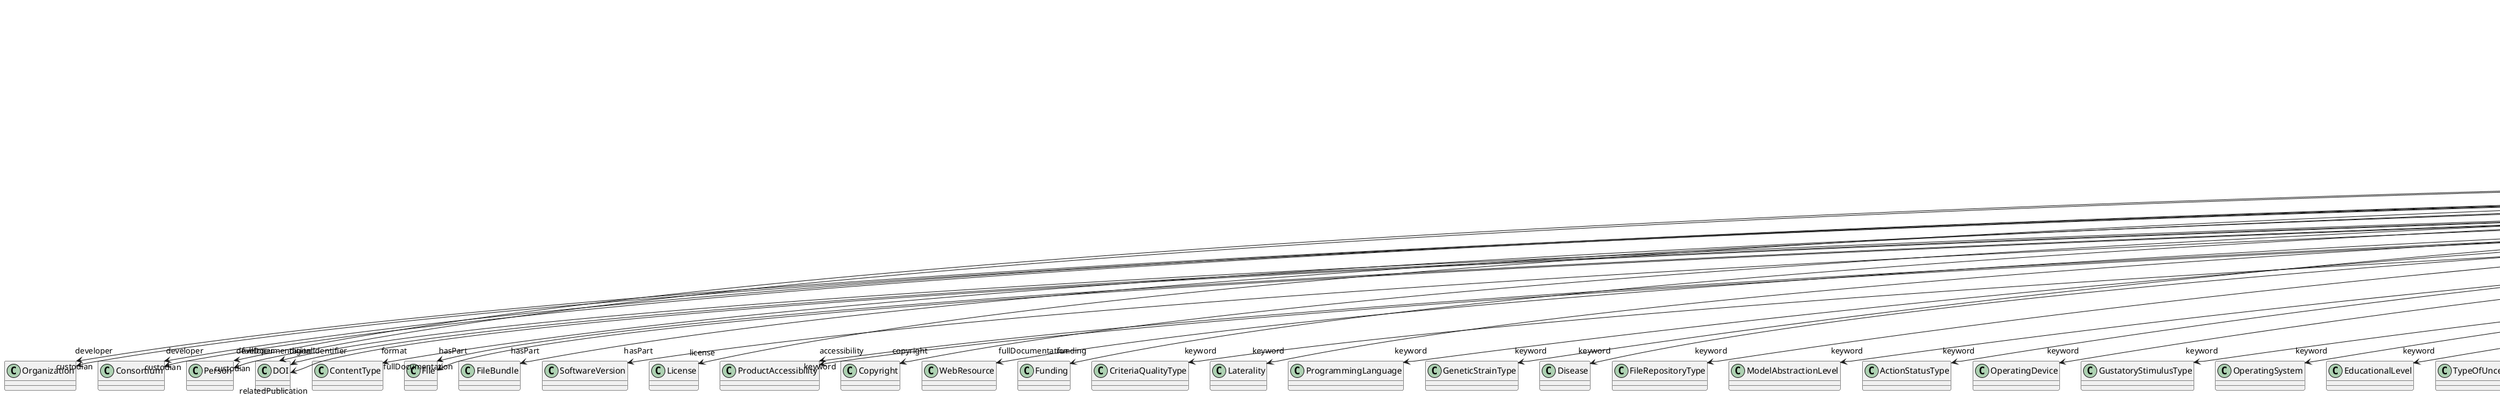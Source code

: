 @startuml
class WorkflowRecipeVersion {
+developer
+digitalIdentifier
+format
+hasPart
+isAlternativeVersionOf
+isNewVersionOf
+license
+accessibility
+copyright
+custodian
+description
+fullDocumentation
+fullName
+funding
+homepage
+howToCite
+keyword
+otherContribution
+relatedPublication
+releaseDate
+repository
+shortName
+supportChannel
+versionIdentifier
+versionInnovation

}
WorkflowRecipeVersion -d-> "developer" Organization
WorkflowRecipeVersion -d-> "developer" Consortium
WorkflowRecipeVersion -d-> "developer" Person
WorkflowRecipeVersion -d-> "digitalIdentifier" DOI
WorkflowRecipeVersion -d-> "format" ContentType
WorkflowRecipeVersion -d-> "hasPart" WorkflowRecipeVersion
WorkflowRecipeVersion -d-> "hasPart" File
WorkflowRecipeVersion -d-> "hasPart" FileBundle
WorkflowRecipeVersion -d-> "hasPart" SoftwareVersion
WorkflowRecipeVersion -d-> "isAlternativeVersionOf" WorkflowRecipeVersion
WorkflowRecipeVersion -d-> "isNewVersionOf" WorkflowRecipeVersion
WorkflowRecipeVersion -d-> "license" License
WorkflowRecipeVersion -d-> "accessibility" ProductAccessibility
WorkflowRecipeVersion -d-> "copyright" Copyright
WorkflowRecipeVersion -d-> "custodian" Organization
WorkflowRecipeVersion -d-> "custodian" Consortium
WorkflowRecipeVersion -d-> "custodian" Person
WorkflowRecipeVersion -d-> "fullDocumentation" DOI
WorkflowRecipeVersion -d-> "fullDocumentation" File
WorkflowRecipeVersion -d-> "fullDocumentation" WebResource
WorkflowRecipeVersion -d-> "funding" Funding
WorkflowRecipeVersion -d-> "keyword" CriteriaQualityType
WorkflowRecipeVersion -d-> "keyword" Laterality
WorkflowRecipeVersion -d-> "keyword" ProgrammingLanguage
WorkflowRecipeVersion -d-> "keyword" GeneticStrainType
WorkflowRecipeVersion -d-> "keyword" Disease
WorkflowRecipeVersion -d-> "keyword" FileRepositoryType
WorkflowRecipeVersion -d-> "keyword" ModelAbstractionLevel
WorkflowRecipeVersion -d-> "keyword" ActionStatusType
WorkflowRecipeVersion -d-> "keyword" OperatingDevice
WorkflowRecipeVersion -d-> "keyword" GustatoryStimulusType
WorkflowRecipeVersion -d-> "keyword" OperatingSystem
WorkflowRecipeVersion -d-> "keyword" EducationalLevel
WorkflowRecipeVersion -d-> "keyword" TypeOfUncertainty
WorkflowRecipeVersion -d-> "keyword" PreparationType
WorkflowRecipeVersion -d-> "keyword" AnatomicalAxesOrientation
WorkflowRecipeVersion -d-> "keyword" Language
WorkflowRecipeVersion -d-> "keyword" SubjectAttribute
WorkflowRecipeVersion -d-> "keyword" AgeCategory
WorkflowRecipeVersion -d-> "keyword" Handedness
WorkflowRecipeVersion -d-> "keyword" Terminology
WorkflowRecipeVersion -d-> "keyword" QualitativeOverlap
WorkflowRecipeVersion -d-> "keyword" StimulationTechnique
WorkflowRecipeVersion -d-> "keyword" BreedingType
WorkflowRecipeVersion -d-> "keyword" DataType
WorkflowRecipeVersion -d-> "keyword" Species
WorkflowRecipeVersion -d-> "keyword" CranialWindowConstructionType
WorkflowRecipeVersion -d-> "keyword" ElectricalStimulusType
WorkflowRecipeVersion -d-> "keyword" CranialWindowReinforcementType
WorkflowRecipeVersion -d-> "keyword" SoftwareFeature
WorkflowRecipeVersion -d-> "keyword" Service
WorkflowRecipeVersion -d-> "keyword" SoftwareApplicationCategory
WorkflowRecipeVersion -d-> "keyword" Colormap
WorkflowRecipeVersion -d-> "keyword" ChemicalMixtureType
WorkflowRecipeVersion -d-> "keyword" SetupType
WorkflowRecipeVersion -d-> "keyword" AnatomicalPlane
WorkflowRecipeVersion -d-> "keyword" TissueSampleType
WorkflowRecipeVersion -d-> "keyword" Technique
WorkflowRecipeVersion -d-> "keyword" OrganismSystem
WorkflowRecipeVersion -d-> "keyword" DifferenceMeasure
WorkflowRecipeVersion -d-> "keyword" OpticalStimulusType
WorkflowRecipeVersion -d-> "keyword" AnnotationCriteriaType
WorkflowRecipeVersion -d-> "keyword" ExperimentalApproach
WorkflowRecipeVersion -d-> "keyword" DiseaseModel
WorkflowRecipeVersion -d-> "keyword" OrganismSubstance
WorkflowRecipeVersion -d-> "keyword" PatchClampVariation
WorkflowRecipeVersion -d-> "keyword" MetaDataModelType
WorkflowRecipeVersion -d-> "keyword" ModelScope
WorkflowRecipeVersion -d-> "keyword" CellType
WorkflowRecipeVersion -d-> "keyword" Organ
WorkflowRecipeVersion -d-> "keyword" SubcellularEntity
WorkflowRecipeVersion -d-> "keyword" MeasuredQuantity
WorkflowRecipeVersion -d-> "keyword" SemanticDataType
WorkflowRecipeVersion -d-> "keyword" UBERONParcellation
WorkflowRecipeVersion -d-> "keyword" VisualStimulusType
WorkflowRecipeVersion -d-> "keyword" AnatomicalIdentificationType
WorkflowRecipeVersion -d-> "keyword" EthicsAssessment
WorkflowRecipeVersion -d-> "keyword" BiologicalSex
WorkflowRecipeVersion -d-> "keyword" TermSuggestion
WorkflowRecipeVersion -d-> "keyword" ProductAccessibility
WorkflowRecipeVersion -d-> "keyword" ContributionType
WorkflowRecipeVersion -d-> "keyword" AuditoryStimulusType
WorkflowRecipeVersion -d-> "keyword" TissueSampleAttribute
WorkflowRecipeVersion -d-> "keyword" MolecularEntity
WorkflowRecipeVersion -d-> "keyword" AtlasType
WorkflowRecipeVersion -d-> "keyword" CellCultureType
WorkflowRecipeVersion -d-> "keyword" TactileStimulusType
WorkflowRecipeVersion -d-> "keyword" LearningResourceType
WorkflowRecipeVersion -d-> "keyword" AnalysisTechnique
WorkflowRecipeVersion -d-> "keyword" DeviceType
WorkflowRecipeVersion -d-> "keyword" StimulationApproach
WorkflowRecipeVersion -d-> "keyword" FileBundleGrouping
WorkflowRecipeVersion -d-> "keyword" AnnotationType
WorkflowRecipeVersion -d-> "keyword" OlfactoryStimulusType
WorkflowRecipeVersion -d-> "keyword" BiologicalOrder
WorkflowRecipeVersion -d-> "keyword" UnitOfMeasurement
WorkflowRecipeVersion -d-> "keyword" FileUsageRole
WorkflowRecipeVersion -d-> "otherContribution" Contribution
WorkflowRecipeVersion -d-> "relatedPublication" Chapter
WorkflowRecipeVersion -d-> "relatedPublication" Book
WorkflowRecipeVersion -d-> "relatedPublication" ScholarlyArticle
WorkflowRecipeVersion -d-> "relatedPublication" ISBN
WorkflowRecipeVersion -d-> "relatedPublication" ISSN
WorkflowRecipeVersion -d-> "relatedPublication" HANDLE
WorkflowRecipeVersion -d-> "relatedPublication" DOI
WorkflowRecipeVersion -d-> "repository" FileRepository

@enduml